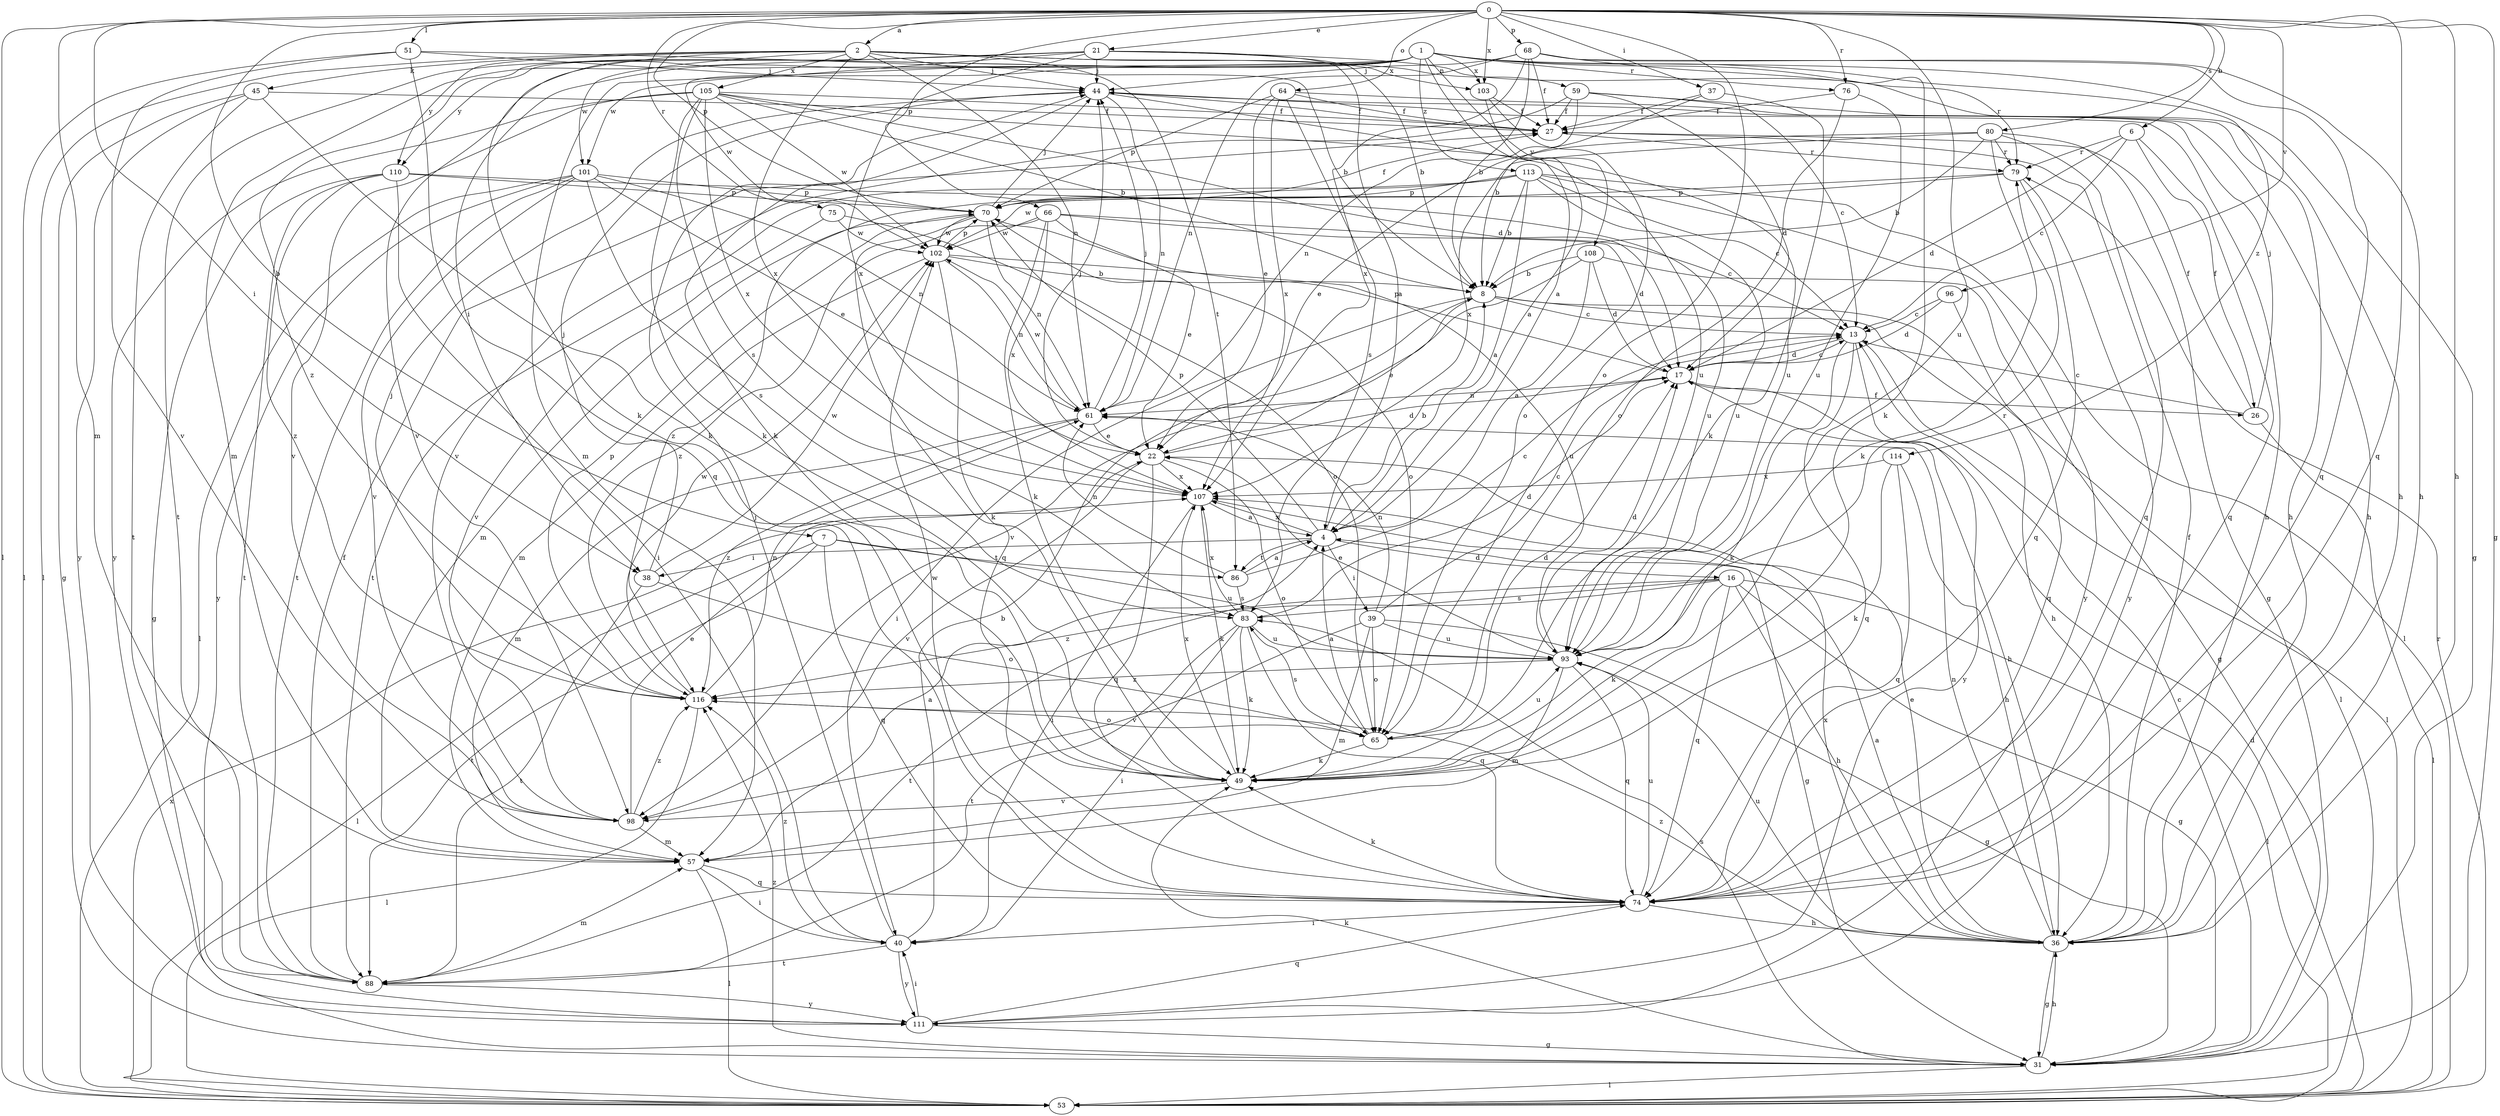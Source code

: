 strict digraph  {
0;
1;
2;
4;
6;
7;
8;
13;
16;
17;
21;
22;
26;
27;
31;
36;
37;
38;
39;
40;
44;
45;
49;
51;
53;
57;
59;
61;
64;
65;
66;
68;
70;
74;
75;
76;
79;
80;
83;
86;
88;
93;
96;
98;
101;
102;
103;
105;
107;
108;
110;
111;
113;
114;
116;
0 -> 2  [label=a];
0 -> 6  [label=b];
0 -> 7  [label=b];
0 -> 21  [label=e];
0 -> 31  [label=g];
0 -> 36  [label=h];
0 -> 37  [label=i];
0 -> 38  [label=i];
0 -> 51  [label=l];
0 -> 53  [label=l];
0 -> 57  [label=m];
0 -> 64  [label=o];
0 -> 65  [label=o];
0 -> 66  [label=p];
0 -> 68  [label=p];
0 -> 70  [label=p];
0 -> 74  [label=q];
0 -> 75  [label=r];
0 -> 76  [label=r];
0 -> 80  [label=s];
0 -> 93  [label=u];
0 -> 96  [label=v];
0 -> 103  [label=x];
1 -> 4  [label=a];
1 -> 31  [label=g];
1 -> 38  [label=i];
1 -> 57  [label=m];
1 -> 76  [label=r];
1 -> 79  [label=r];
1 -> 98  [label=v];
1 -> 101  [label=w];
1 -> 103  [label=x];
1 -> 108  [label=y];
1 -> 110  [label=y];
1 -> 113  [label=z];
1 -> 114  [label=z];
1 -> 116  [label=z];
2 -> 44  [label=j];
2 -> 45  [label=k];
2 -> 49  [label=k];
2 -> 53  [label=l];
2 -> 59  [label=n];
2 -> 61  [label=n];
2 -> 86  [label=t];
2 -> 101  [label=w];
2 -> 103  [label=x];
2 -> 105  [label=x];
2 -> 107  [label=x];
2 -> 110  [label=y];
4 -> 8  [label=b];
4 -> 16  [label=d];
4 -> 38  [label=i];
4 -> 39  [label=i];
4 -> 70  [label=p];
4 -> 86  [label=t];
4 -> 107  [label=x];
6 -> 13  [label=c];
6 -> 17  [label=d];
6 -> 26  [label=f];
6 -> 74  [label=q];
6 -> 79  [label=r];
7 -> 53  [label=l];
7 -> 74  [label=q];
7 -> 86  [label=t];
7 -> 88  [label=t];
7 -> 93  [label=u];
8 -> 13  [label=c];
8 -> 22  [label=e];
8 -> 36  [label=h];
8 -> 40  [label=i];
8 -> 53  [label=l];
13 -> 17  [label=d];
13 -> 49  [label=k];
13 -> 53  [label=l];
13 -> 74  [label=q];
13 -> 111  [label=y];
16 -> 31  [label=g];
16 -> 36  [label=h];
16 -> 49  [label=k];
16 -> 53  [label=l];
16 -> 74  [label=q];
16 -> 83  [label=s];
16 -> 88  [label=t];
16 -> 116  [label=z];
17 -> 13  [label=c];
17 -> 26  [label=f];
17 -> 36  [label=h];
17 -> 61  [label=n];
17 -> 70  [label=p];
21 -> 4  [label=a];
21 -> 8  [label=b];
21 -> 36  [label=h];
21 -> 44  [label=j];
21 -> 57  [label=m];
21 -> 88  [label=t];
21 -> 102  [label=w];
21 -> 107  [label=x];
22 -> 17  [label=d];
22 -> 44  [label=j];
22 -> 65  [label=o];
22 -> 74  [label=q];
22 -> 98  [label=v];
22 -> 107  [label=x];
26 -> 13  [label=c];
26 -> 27  [label=f];
26 -> 44  [label=j];
26 -> 53  [label=l];
27 -> 79  [label=r];
31 -> 13  [label=c];
31 -> 36  [label=h];
31 -> 49  [label=k];
31 -> 53  [label=l];
31 -> 83  [label=s];
31 -> 116  [label=z];
36 -> 4  [label=a];
36 -> 22  [label=e];
36 -> 27  [label=f];
36 -> 31  [label=g];
36 -> 61  [label=n];
36 -> 93  [label=u];
36 -> 107  [label=x];
36 -> 116  [label=z];
37 -> 8  [label=b];
37 -> 27  [label=f];
37 -> 49  [label=k];
38 -> 44  [label=j];
38 -> 65  [label=o];
38 -> 88  [label=t];
38 -> 102  [label=w];
39 -> 13  [label=c];
39 -> 31  [label=g];
39 -> 57  [label=m];
39 -> 61  [label=n];
39 -> 65  [label=o];
39 -> 93  [label=u];
39 -> 98  [label=v];
40 -> 8  [label=b];
40 -> 44  [label=j];
40 -> 88  [label=t];
40 -> 111  [label=y];
40 -> 116  [label=z];
44 -> 27  [label=f];
44 -> 36  [label=h];
44 -> 49  [label=k];
44 -> 61  [label=n];
44 -> 93  [label=u];
45 -> 27  [label=f];
45 -> 31  [label=g];
45 -> 49  [label=k];
45 -> 88  [label=t];
45 -> 111  [label=y];
49 -> 98  [label=v];
49 -> 107  [label=x];
51 -> 8  [label=b];
51 -> 44  [label=j];
51 -> 53  [label=l];
51 -> 74  [label=q];
51 -> 98  [label=v];
53 -> 17  [label=d];
53 -> 79  [label=r];
53 -> 107  [label=x];
57 -> 4  [label=a];
57 -> 40  [label=i];
57 -> 53  [label=l];
57 -> 74  [label=q];
59 -> 13  [label=c];
59 -> 17  [label=d];
59 -> 27  [label=f];
59 -> 36  [label=h];
59 -> 61  [label=n];
59 -> 98  [label=v];
61 -> 22  [label=e];
61 -> 44  [label=j];
61 -> 57  [label=m];
61 -> 102  [label=w];
61 -> 116  [label=z];
64 -> 22  [label=e];
64 -> 27  [label=f];
64 -> 36  [label=h];
64 -> 70  [label=p];
64 -> 83  [label=s];
64 -> 107  [label=x];
65 -> 4  [label=a];
65 -> 17  [label=d];
65 -> 49  [label=k];
65 -> 83  [label=s];
65 -> 93  [label=u];
66 -> 13  [label=c];
66 -> 17  [label=d];
66 -> 22  [label=e];
66 -> 49  [label=k];
66 -> 102  [label=w];
66 -> 107  [label=x];
66 -> 116  [label=z];
68 -> 8  [label=b];
68 -> 27  [label=f];
68 -> 36  [label=h];
68 -> 44  [label=j];
68 -> 49  [label=k];
68 -> 61  [label=n];
68 -> 74  [label=q];
68 -> 107  [label=x];
70 -> 27  [label=f];
70 -> 44  [label=j];
70 -> 57  [label=m];
70 -> 61  [label=n];
70 -> 65  [label=o];
70 -> 74  [label=q];
70 -> 102  [label=w];
74 -> 36  [label=h];
74 -> 40  [label=i];
74 -> 49  [label=k];
74 -> 93  [label=u];
74 -> 102  [label=w];
75 -> 65  [label=o];
75 -> 98  [label=v];
75 -> 102  [label=w];
76 -> 27  [label=f];
76 -> 65  [label=o];
76 -> 93  [label=u];
79 -> 70  [label=p];
79 -> 74  [label=q];
79 -> 102  [label=w];
79 -> 111  [label=y];
80 -> 8  [label=b];
80 -> 22  [label=e];
80 -> 31  [label=g];
80 -> 49  [label=k];
80 -> 74  [label=q];
80 -> 79  [label=r];
80 -> 107  [label=x];
83 -> 17  [label=d];
83 -> 40  [label=i];
83 -> 49  [label=k];
83 -> 74  [label=q];
83 -> 88  [label=t];
83 -> 93  [label=u];
83 -> 107  [label=x];
86 -> 4  [label=a];
86 -> 13  [label=c];
86 -> 61  [label=n];
86 -> 83  [label=s];
88 -> 27  [label=f];
88 -> 57  [label=m];
88 -> 111  [label=y];
93 -> 17  [label=d];
93 -> 22  [label=e];
93 -> 57  [label=m];
93 -> 74  [label=q];
93 -> 79  [label=r];
93 -> 116  [label=z];
96 -> 13  [label=c];
96 -> 17  [label=d];
96 -> 74  [label=q];
98 -> 22  [label=e];
98 -> 57  [label=m];
98 -> 116  [label=z];
101 -> 22  [label=e];
101 -> 53  [label=l];
101 -> 61  [label=n];
101 -> 70  [label=p];
101 -> 83  [label=s];
101 -> 88  [label=t];
101 -> 98  [label=v];
101 -> 111  [label=y];
102 -> 8  [label=b];
102 -> 49  [label=k];
102 -> 57  [label=m];
102 -> 61  [label=n];
102 -> 70  [label=p];
102 -> 93  [label=u];
103 -> 4  [label=a];
103 -> 27  [label=f];
103 -> 65  [label=o];
105 -> 8  [label=b];
105 -> 17  [label=d];
105 -> 27  [label=f];
105 -> 49  [label=k];
105 -> 83  [label=s];
105 -> 93  [label=u];
105 -> 98  [label=v];
105 -> 102  [label=w];
105 -> 107  [label=x];
105 -> 111  [label=y];
107 -> 4  [label=a];
107 -> 31  [label=g];
107 -> 40  [label=i];
107 -> 49  [label=k];
108 -> 4  [label=a];
108 -> 8  [label=b];
108 -> 17  [label=d];
108 -> 31  [label=g];
108 -> 98  [label=v];
110 -> 31  [label=g];
110 -> 40  [label=i];
110 -> 70  [label=p];
110 -> 88  [label=t];
110 -> 93  [label=u];
110 -> 116  [label=z];
111 -> 31  [label=g];
111 -> 40  [label=i];
111 -> 74  [label=q];
113 -> 4  [label=a];
113 -> 8  [label=b];
113 -> 13  [label=c];
113 -> 53  [label=l];
113 -> 70  [label=p];
113 -> 88  [label=t];
113 -> 93  [label=u];
113 -> 111  [label=y];
113 -> 116  [label=z];
114 -> 36  [label=h];
114 -> 49  [label=k];
114 -> 74  [label=q];
114 -> 107  [label=x];
116 -> 44  [label=j];
116 -> 53  [label=l];
116 -> 61  [label=n];
116 -> 65  [label=o];
116 -> 70  [label=p];
116 -> 102  [label=w];
}
